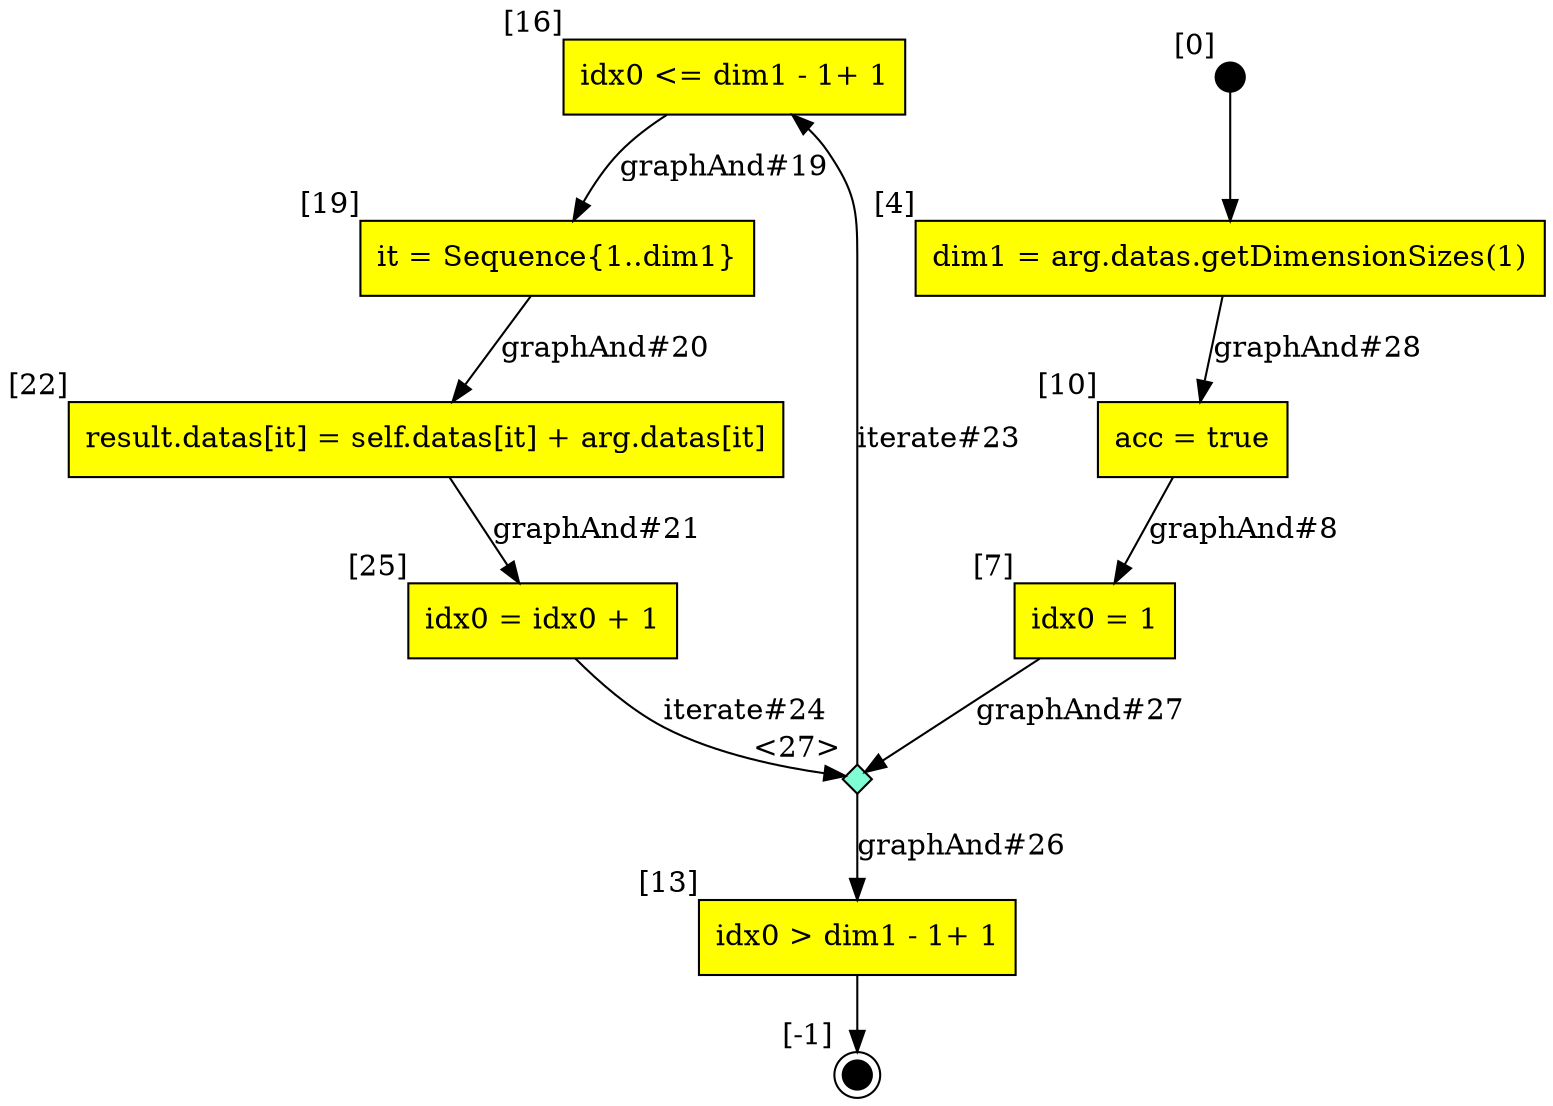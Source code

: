 digraph CLG {
  16 [shape="box", label="idx0 <= dim1 - 1+ 1", style=filled, fillcolor=yellow, xlabel="[16]"];
  3 [style=filled, fillcolor=black, shape="circle", label="", fixedsize=true, width=.2, height=.2, xlabel="[0]"];
  19 [shape="box", label="it = Sequence{1..dim1}", style=filled, fillcolor=yellow, xlabel="[19]"];
  4 [shape="box", label="dim1 = arg.datas.getDimensionSizes(1)", style=filled, fillcolor=yellow, xlabel="[4]"];
  22 [shape="box", label="result.datas[it] = self.datas[it] + arg.datas[it]", style=filled, fillcolor=yellow, xlabel="[22]"];
  7 [shape="box", label="idx0 = 1", style=filled, fillcolor=yellow, xlabel="[7]"];
  25 [shape="box", label="idx0 = idx0 + 1", style=filled, fillcolor=yellow, xlabel="[25]"];
  10 [shape="box", label="acc = true", style=filled, fillcolor=yellow, xlabel="[10]"];
  27 [shape="diamond", label="", xlabel="<27>", style=filled, fillcolor=aquamarine, fixedsize=true, width=.2, height=.2];
  13 [shape="box", label="idx0 > dim1 - 1+ 1", style=filled, fillcolor=yellow, xlabel="[13]"];
  14 [style=filled, fillcolor=black, shape="doublecircle", label="", fixedsize=true, width=.2, height=.2, xlabel="[-1]"];
  3 -> 4;
  16 -> 19[label="graphAnd#19"];
  19 -> 22[label="graphAnd#20"];
  22 -> 25[label="graphAnd#21"];
  27 -> 16[label="iterate#23"];
  10 -> 7[label="graphAnd#8"];
  25 -> 27[label="iterate#24"];
  27 -> 13[label="graphAnd#26"];
  13 -> 14;
  7 -> 27[label="graphAnd#27"];
  4 -> 10[label="graphAnd#28"];
}
